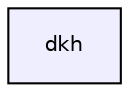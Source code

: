 digraph "dkh" {
  compound=true
  node [ fontsize="10", fontname="Helvetica"];
  edge [ labelfontsize="10", labelfontname="Helvetica"];
  dir_cf63fccdc0f0851ce1520a1d2e36f2f2 [shape=box, label="dkh", style="filled", fillcolor="#eeeeff", pencolor="black", URL="dir_cf63fccdc0f0851ce1520a1d2e36f2f2.html"];
}
